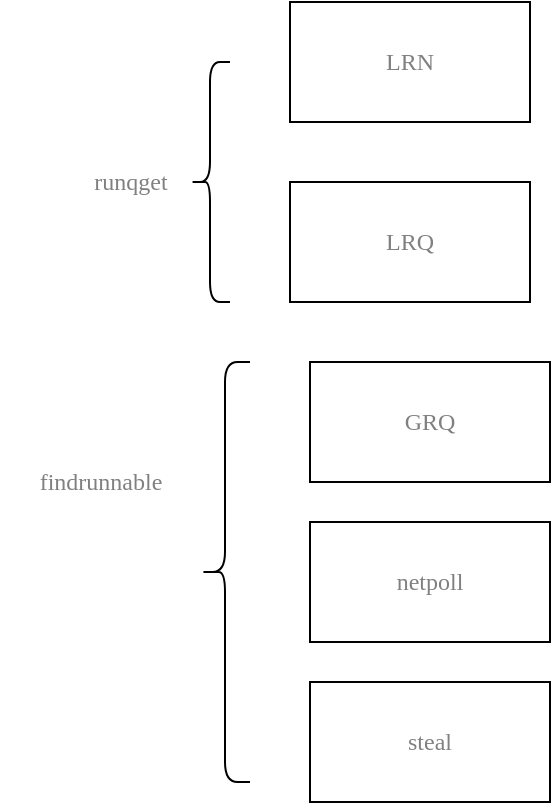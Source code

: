 <mxfile version="17.2.4" type="device"><diagram id="cXCmYycX0-p7EAj0nZg4" name="第 1 页"><mxGraphModel dx="1186" dy="672" grid="1" gridSize="10" guides="1" tooltips="1" connect="1" arrows="1" fold="1" page="1" pageScale="1" pageWidth="827" pageHeight="1169" math="0" shadow="0"><root><mxCell id="0"/><mxCell id="1" parent="0"/><mxCell id="fM-oJWpUnL8yXFA1UyHd-1" value="&lt;pre style=&quot;font-size: 9pt ; background-color: rgb(255 , 255 , 255) ; color: rgb(36 , 41 , 46) ; font-family: &amp;#34;menlo&amp;#34;&quot;&gt;&lt;span style=&quot;color: rgb(128 , 128 , 128)&quot;&gt;LRN&lt;/span&gt;&lt;/pre&gt;" style="rounded=0;whiteSpace=wrap;html=1;" vertex="1" parent="1"><mxGeometry x="230" y="190" width="120" height="60" as="geometry"/></mxCell><mxCell id="fM-oJWpUnL8yXFA1UyHd-2" value="&lt;pre style=&quot;background-color: #ffffff ; color: #24292e ; font-family: &amp;#34;menlo&amp;#34; ; font-size: 9.0pt&quot;&gt;&lt;span style=&quot;color: #808080&quot;&gt;LRQ&lt;/span&gt;&lt;/pre&gt;" style="rounded=0;whiteSpace=wrap;html=1;" vertex="1" parent="1"><mxGeometry x="230" y="280" width="120" height="60" as="geometry"/></mxCell><mxCell id="fM-oJWpUnL8yXFA1UyHd-3" value="&lt;pre style=&quot;background-color: #ffffff ; color: #24292e ; font-family: &amp;#34;menlo&amp;#34; ; font-size: 9.0pt&quot;&gt;&lt;span style=&quot;color: #808080&quot;&gt;GRQ&lt;/span&gt;&lt;/pre&gt;" style="rounded=0;whiteSpace=wrap;html=1;" vertex="1" parent="1"><mxGeometry x="240" y="370" width="120" height="60" as="geometry"/></mxCell><mxCell id="fM-oJWpUnL8yXFA1UyHd-4" value="" style="shape=curlyBracket;whiteSpace=wrap;html=1;rounded=1;" vertex="1" parent="1"><mxGeometry x="180" y="220" width="20" height="120" as="geometry"/></mxCell><mxCell id="fM-oJWpUnL8yXFA1UyHd-5" value="&lt;pre style=&quot;background-color: #ffffff ; color: #24292e ; font-family: &amp;#34;menlo&amp;#34; ; font-size: 9.0pt&quot;&gt;&lt;span style=&quot;color: #808080&quot;&gt;runqget&lt;/span&gt;&lt;/pre&gt;" style="text;html=1;align=center;verticalAlign=middle;resizable=0;points=[];autosize=1;strokeColor=none;fillColor=none;" vertex="1" parent="1"><mxGeometry x="115" y="260" width="70" height="40" as="geometry"/></mxCell><mxCell id="fM-oJWpUnL8yXFA1UyHd-6" value="" style="shape=curlyBracket;whiteSpace=wrap;html=1;rounded=1;" vertex="1" parent="1"><mxGeometry x="185" y="370" width="25" height="210" as="geometry"/></mxCell><mxCell id="fM-oJWpUnL8yXFA1UyHd-7" value="&lt;pre style=&quot;background-color: #ffffff ; color: #24292e ; font-family: &amp;#34;menlo&amp;#34; ; font-size: 9.0pt&quot;&gt;&lt;span style=&quot;color: #808080&quot;&gt;findrunnable&lt;/span&gt;&lt;/pre&gt;" style="text;html=1;align=center;verticalAlign=middle;resizable=0;points=[];autosize=1;strokeColor=none;fillColor=none;" vertex="1" parent="1"><mxGeometry x="85" y="410" width="100" height="40" as="geometry"/></mxCell><mxCell id="fM-oJWpUnL8yXFA1UyHd-8" value="&lt;pre style=&quot;background-color: #ffffff ; color: #24292e ; font-family: &amp;#34;menlo&amp;#34; ; font-size: 9.0pt&quot;&gt;&lt;span style=&quot;color: #808080&quot;&gt;netpoll&lt;/span&gt;&lt;/pre&gt;" style="rounded=0;whiteSpace=wrap;html=1;" vertex="1" parent="1"><mxGeometry x="240" y="450" width="120" height="60" as="geometry"/></mxCell><mxCell id="fM-oJWpUnL8yXFA1UyHd-9" value="&lt;pre style=&quot;background-color: #ffffff ; color: #24292e ; font-family: &amp;#34;menlo&amp;#34; ; font-size: 9.0pt&quot;&gt;&lt;span style=&quot;color: #808080&quot;&gt;steal&lt;/span&gt;&lt;/pre&gt;" style="rounded=0;whiteSpace=wrap;html=1;" vertex="1" parent="1"><mxGeometry x="240" y="530" width="120" height="60" as="geometry"/></mxCell></root></mxGraphModel></diagram></mxfile>
